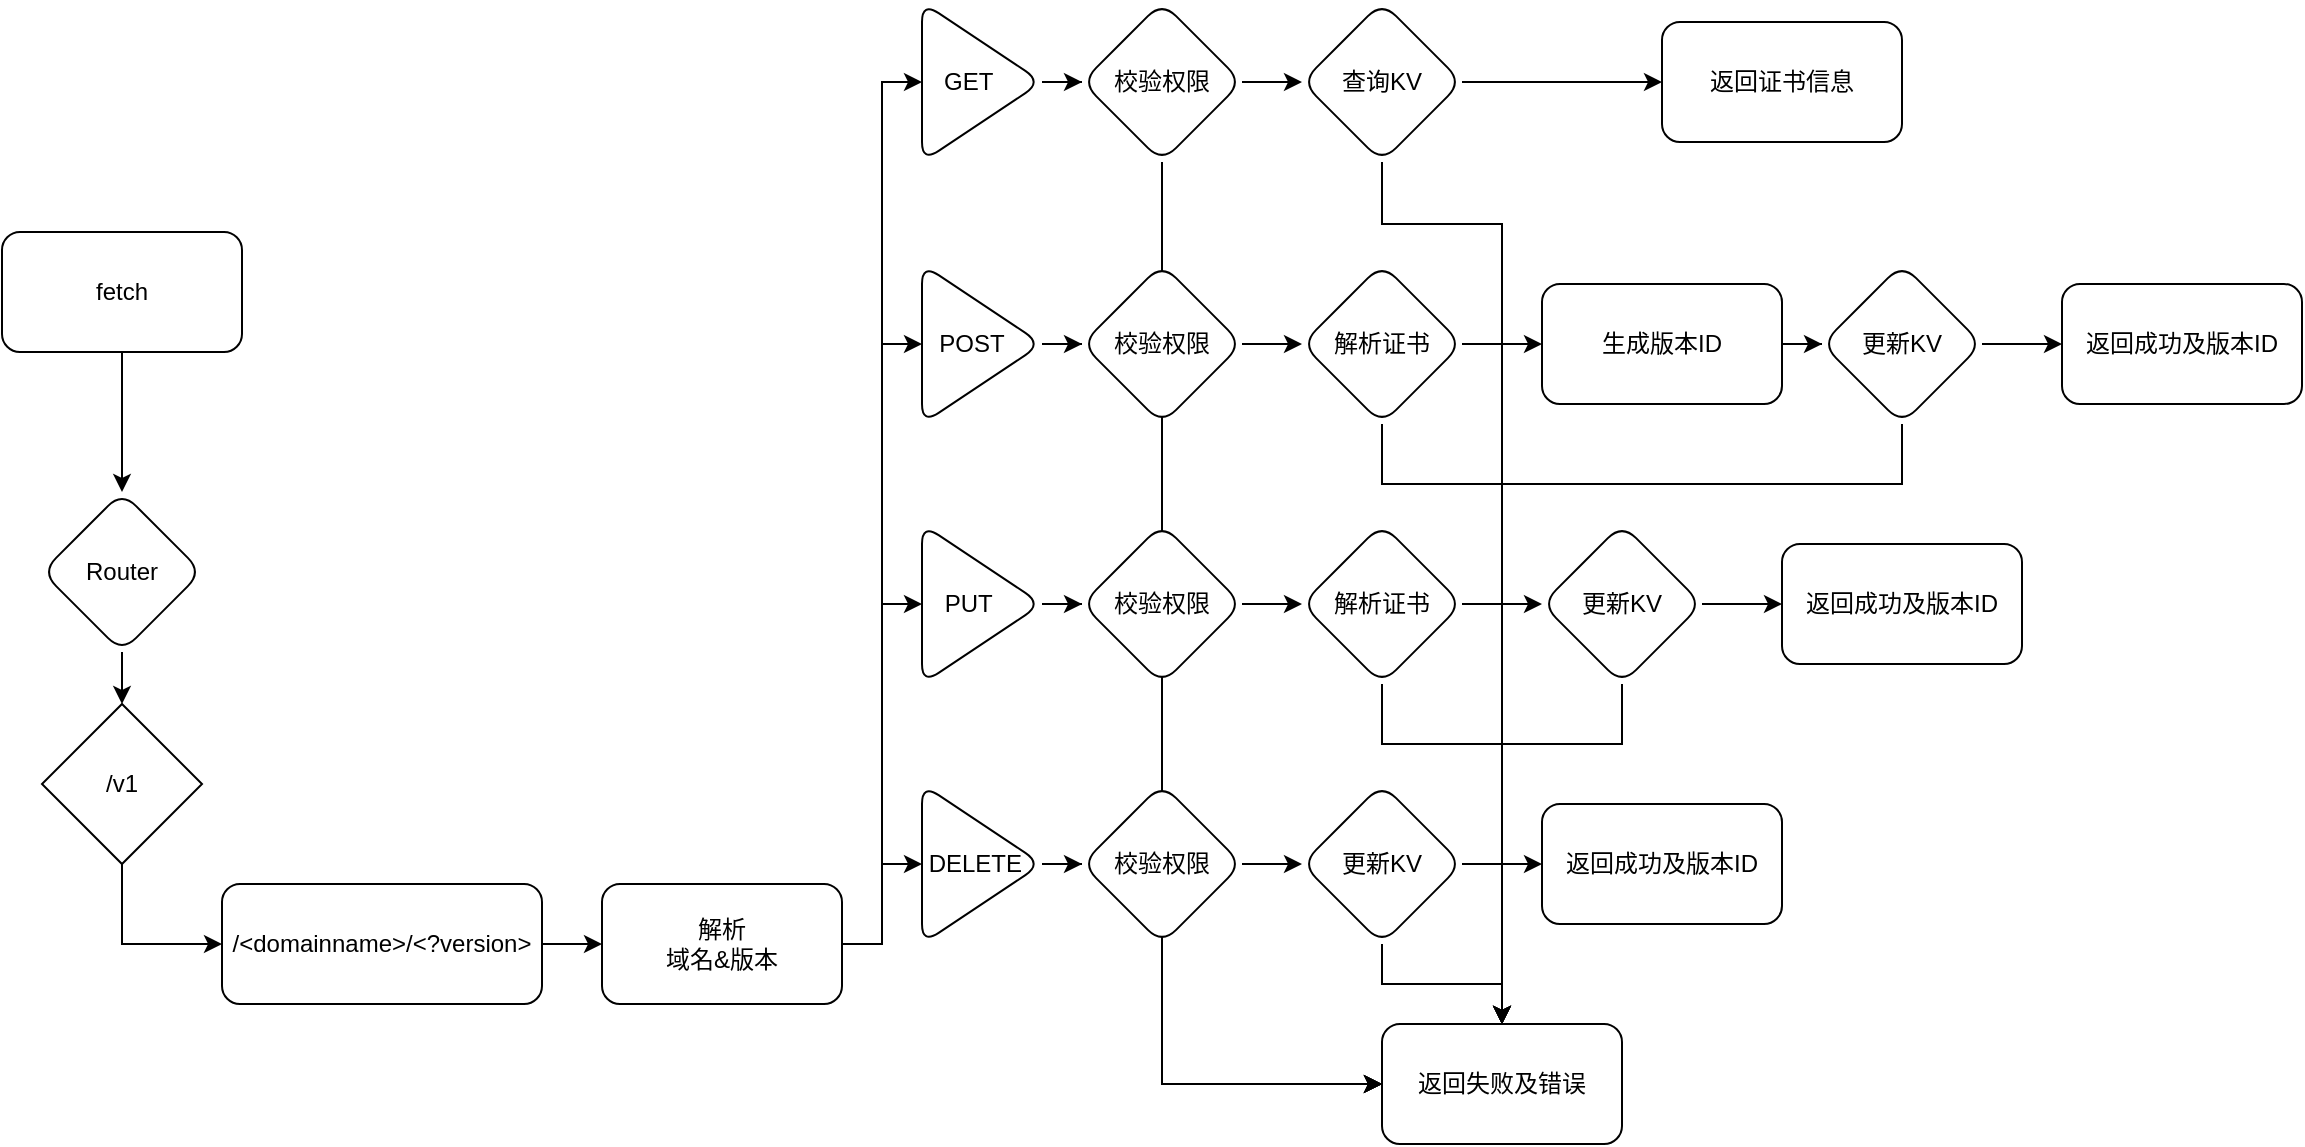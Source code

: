 <mxfile version="18.0.6" type="device"><diagram id="6a731a19-8d31-9384-78a2-239565b7b9f0" name="Page-1"><mxGraphModel dx="1008" dy="1530" grid="1" gridSize="10" guides="1" tooltips="1" connect="1" arrows="1" fold="1" page="1" pageScale="1" pageWidth="1169" pageHeight="827" background="none" math="0" shadow="0"><root><mxCell id="0"/><mxCell id="1" parent="0"/><mxCell id="XoTp0RnJ5Ry74jEyw_yl-63" value="" style="edgeStyle=orthogonalEdgeStyle;rounded=0;orthogonalLoop=1;jettySize=auto;html=1;" edge="1" parent="1" source="XoTp0RnJ5Ry74jEyw_yl-55" target="XoTp0RnJ5Ry74jEyw_yl-62"><mxGeometry relative="1" as="geometry"/></mxCell><mxCell id="XoTp0RnJ5Ry74jEyw_yl-55" value="fetch" style="rounded=1;whiteSpace=wrap;html=1;" vertex="1" parent="1"><mxGeometry x="40" y="44" width="120" height="60" as="geometry"/></mxCell><mxCell id="XoTp0RnJ5Ry74jEyw_yl-78" style="edgeStyle=orthogonalEdgeStyle;rounded=0;orthogonalLoop=1;jettySize=auto;html=1;exitX=0.5;exitY=1;exitDx=0;exitDy=0;entryX=0.5;entryY=0;entryDx=0;entryDy=0;" edge="1" parent="1" source="XoTp0RnJ5Ry74jEyw_yl-62" target="XoTp0RnJ5Ry74jEyw_yl-77"><mxGeometry relative="1" as="geometry"/></mxCell><mxCell id="XoTp0RnJ5Ry74jEyw_yl-62" value="Router" style="rhombus;whiteSpace=wrap;html=1;rounded=1;" vertex="1" parent="1"><mxGeometry x="60" y="174" width="80" height="80" as="geometry"/></mxCell><mxCell id="XoTp0RnJ5Ry74jEyw_yl-80" style="edgeStyle=orthogonalEdgeStyle;rounded=0;orthogonalLoop=1;jettySize=auto;html=1;exitX=0.5;exitY=1;exitDx=0;exitDy=0;entryX=0;entryY=0.5;entryDx=0;entryDy=0;" edge="1" parent="1" source="XoTp0RnJ5Ry74jEyw_yl-77" target="XoTp0RnJ5Ry74jEyw_yl-79"><mxGeometry relative="1" as="geometry"/></mxCell><mxCell id="XoTp0RnJ5Ry74jEyw_yl-77" value="/v1" style="rhombus;whiteSpace=wrap;html=1;" vertex="1" parent="1"><mxGeometry x="60" y="280" width="80" height="80" as="geometry"/></mxCell><mxCell id="XoTp0RnJ5Ry74jEyw_yl-87" style="edgeStyle=orthogonalEdgeStyle;rounded=0;orthogonalLoop=1;jettySize=auto;html=1;exitX=1;exitY=0.5;exitDx=0;exitDy=0;entryX=0;entryY=0.5;entryDx=0;entryDy=0;" edge="1" parent="1" source="XoTp0RnJ5Ry74jEyw_yl-108" target="XoTp0RnJ5Ry74jEyw_yl-86"><mxGeometry relative="1" as="geometry"/></mxCell><mxCell id="XoTp0RnJ5Ry74jEyw_yl-94" style="edgeStyle=orthogonalEdgeStyle;rounded=0;orthogonalLoop=1;jettySize=auto;html=1;exitX=1;exitY=0.5;exitDx=0;exitDy=0;entryX=0;entryY=0.5;entryDx=0;entryDy=0;" edge="1" parent="1" source="XoTp0RnJ5Ry74jEyw_yl-108" target="XoTp0RnJ5Ry74jEyw_yl-91"><mxGeometry relative="1" as="geometry"/></mxCell><mxCell id="XoTp0RnJ5Ry74jEyw_yl-96" style="edgeStyle=orthogonalEdgeStyle;rounded=0;orthogonalLoop=1;jettySize=auto;html=1;exitX=1;exitY=0.5;exitDx=0;exitDy=0;entryX=0;entryY=0.5;entryDx=0;entryDy=0;" edge="1" parent="1" source="XoTp0RnJ5Ry74jEyw_yl-108" target="XoTp0RnJ5Ry74jEyw_yl-93"><mxGeometry relative="1" as="geometry"/></mxCell><mxCell id="XoTp0RnJ5Ry74jEyw_yl-97" style="edgeStyle=orthogonalEdgeStyle;rounded=0;orthogonalLoop=1;jettySize=auto;html=1;entryX=0;entryY=0.5;entryDx=0;entryDy=0;exitX=1;exitY=0.5;exitDx=0;exitDy=0;" edge="1" parent="1" source="XoTp0RnJ5Ry74jEyw_yl-108" target="XoTp0RnJ5Ry74jEyw_yl-92"><mxGeometry relative="1" as="geometry"><mxPoint x="450" y="370" as="sourcePoint"/></mxGeometry></mxCell><mxCell id="XoTp0RnJ5Ry74jEyw_yl-109" value="" style="edgeStyle=orthogonalEdgeStyle;rounded=0;orthogonalLoop=1;jettySize=auto;html=1;" edge="1" parent="1" source="XoTp0RnJ5Ry74jEyw_yl-79" target="XoTp0RnJ5Ry74jEyw_yl-108"><mxGeometry relative="1" as="geometry"/></mxCell><mxCell id="XoTp0RnJ5Ry74jEyw_yl-79" value="/&amp;lt;domainname&amp;gt;/&amp;lt;?version&amp;gt;" style="rounded=1;whiteSpace=wrap;html=1;" vertex="1" parent="1"><mxGeometry x="150" y="370" width="160" height="60" as="geometry"/></mxCell><mxCell id="XoTp0RnJ5Ry74jEyw_yl-153" value="" style="edgeStyle=orthogonalEdgeStyle;rounded=0;orthogonalLoop=1;jettySize=auto;html=1;" edge="1" parent="1" source="XoTp0RnJ5Ry74jEyw_yl-86" target="XoTp0RnJ5Ry74jEyw_yl-152"><mxGeometry relative="1" as="geometry"/></mxCell><mxCell id="XoTp0RnJ5Ry74jEyw_yl-86" value="GET&amp;nbsp; &amp;nbsp;&amp;nbsp;" style="triangle;whiteSpace=wrap;html=1;rounded=1;" vertex="1" parent="1"><mxGeometry x="500" y="-71" width="60" height="80" as="geometry"/></mxCell><mxCell id="XoTp0RnJ5Ry74jEyw_yl-91" value="POST&amp;nbsp; &amp;nbsp;" style="triangle;whiteSpace=wrap;html=1;rounded=1;" vertex="1" parent="1"><mxGeometry x="500" y="60" width="60" height="80" as="geometry"/></mxCell><mxCell id="XoTp0RnJ5Ry74jEyw_yl-92" value="PUT&amp;nbsp; &amp;nbsp;&amp;nbsp;" style="triangle;whiteSpace=wrap;html=1;rounded=1;" vertex="1" parent="1"><mxGeometry x="500" y="190" width="60" height="80" as="geometry"/></mxCell><mxCell id="XoTp0RnJ5Ry74jEyw_yl-93" value="DELETE&amp;nbsp;&amp;nbsp;" style="triangle;whiteSpace=wrap;html=1;rounded=1;" vertex="1" parent="1"><mxGeometry x="500" y="320" width="60" height="80" as="geometry"/></mxCell><mxCell id="XoTp0RnJ5Ry74jEyw_yl-121" style="edgeStyle=orthogonalEdgeStyle;rounded=0;orthogonalLoop=1;jettySize=auto;html=1;exitX=1;exitY=0.5;exitDx=0;exitDy=0;entryX=0;entryY=0.5;entryDx=0;entryDy=0;" edge="1" parent="1" source="XoTp0RnJ5Ry74jEyw_yl-103" target="XoTp0RnJ5Ry74jEyw_yl-106"><mxGeometry relative="1" as="geometry"/></mxCell><mxCell id="XoTp0RnJ5Ry74jEyw_yl-142" style="edgeStyle=orthogonalEdgeStyle;rounded=0;orthogonalLoop=1;jettySize=auto;html=1;exitX=0.5;exitY=1;exitDx=0;exitDy=0;entryX=0.5;entryY=0;entryDx=0;entryDy=0;" edge="1" parent="1" source="XoTp0RnJ5Ry74jEyw_yl-103" target="XoTp0RnJ5Ry74jEyw_yl-144"><mxGeometry relative="1" as="geometry"><mxPoint x="790" y="480" as="targetPoint"/><Array as="points"><mxPoint x="730" y="40"/><mxPoint x="790" y="40"/></Array></mxGeometry></mxCell><mxCell id="XoTp0RnJ5Ry74jEyw_yl-103" value="查询KV" style="rhombus;whiteSpace=wrap;html=1;rounded=1;" vertex="1" parent="1"><mxGeometry x="690" y="-71" width="80" height="80" as="geometry"/></mxCell><mxCell id="XoTp0RnJ5Ry74jEyw_yl-106" value="返回证书信息" style="whiteSpace=wrap;html=1;rounded=1;" vertex="1" parent="1"><mxGeometry x="870" y="-61" width="120" height="60" as="geometry"/></mxCell><mxCell id="XoTp0RnJ5Ry74jEyw_yl-108" value="解析&lt;br&gt;域名&amp;amp;版本" style="whiteSpace=wrap;html=1;rounded=1;" vertex="1" parent="1"><mxGeometry x="340" y="370" width="120" height="60" as="geometry"/></mxCell><mxCell id="XoTp0RnJ5Ry74jEyw_yl-117" value="" style="edgeStyle=orthogonalEdgeStyle;rounded=0;orthogonalLoop=1;jettySize=auto;html=1;" edge="1" parent="1" source="XoTp0RnJ5Ry74jEyw_yl-112" target="XoTp0RnJ5Ry74jEyw_yl-116"><mxGeometry relative="1" as="geometry"/></mxCell><mxCell id="XoTp0RnJ5Ry74jEyw_yl-145" style="edgeStyle=orthogonalEdgeStyle;rounded=0;orthogonalLoop=1;jettySize=auto;html=1;exitX=0.5;exitY=1;exitDx=0;exitDy=0;entryX=0.5;entryY=0;entryDx=0;entryDy=0;" edge="1" parent="1" source="XoTp0RnJ5Ry74jEyw_yl-112" target="XoTp0RnJ5Ry74jEyw_yl-144"><mxGeometry relative="1" as="geometry"><Array as="points"><mxPoint x="730" y="170"/><mxPoint x="790" y="170"/></Array></mxGeometry></mxCell><mxCell id="XoTp0RnJ5Ry74jEyw_yl-112" value="解析证书" style="rhombus;whiteSpace=wrap;html=1;rounded=1;" vertex="1" parent="1"><mxGeometry x="690" y="60" width="80" height="80" as="geometry"/></mxCell><mxCell id="XoTp0RnJ5Ry74jEyw_yl-119" value="" style="edgeStyle=orthogonalEdgeStyle;rounded=0;orthogonalLoop=1;jettySize=auto;html=1;" edge="1" parent="1" source="XoTp0RnJ5Ry74jEyw_yl-116" target="XoTp0RnJ5Ry74jEyw_yl-118"><mxGeometry relative="1" as="geometry"/></mxCell><mxCell id="XoTp0RnJ5Ry74jEyw_yl-116" value="生成版本ID" style="rounded=1;whiteSpace=wrap;html=1;" vertex="1" parent="1"><mxGeometry x="810" y="70" width="120" height="60" as="geometry"/></mxCell><mxCell id="XoTp0RnJ5Ry74jEyw_yl-129" value="" style="edgeStyle=orthogonalEdgeStyle;rounded=0;orthogonalLoop=1;jettySize=auto;html=1;" edge="1" parent="1" source="XoTp0RnJ5Ry74jEyw_yl-118" target="XoTp0RnJ5Ry74jEyw_yl-128"><mxGeometry relative="1" as="geometry"/></mxCell><mxCell id="XoTp0RnJ5Ry74jEyw_yl-150" style="edgeStyle=orthogonalEdgeStyle;rounded=0;orthogonalLoop=1;jettySize=auto;html=1;exitX=0.5;exitY=1;exitDx=0;exitDy=0;entryX=0.5;entryY=0;entryDx=0;entryDy=0;" edge="1" parent="1" source="XoTp0RnJ5Ry74jEyw_yl-118" target="XoTp0RnJ5Ry74jEyw_yl-144"><mxGeometry relative="1" as="geometry"><Array as="points"><mxPoint x="990" y="170"/><mxPoint x="790" y="170"/></Array></mxGeometry></mxCell><mxCell id="XoTp0RnJ5Ry74jEyw_yl-118" value="更新KV" style="rhombus;whiteSpace=wrap;html=1;rounded=1;" vertex="1" parent="1"><mxGeometry x="950" y="60" width="80" height="80" as="geometry"/></mxCell><mxCell id="XoTp0RnJ5Ry74jEyw_yl-128" value="返回成功及版本ID" style="rounded=1;whiteSpace=wrap;html=1;" vertex="1" parent="1"><mxGeometry x="1070" y="70" width="120" height="60" as="geometry"/></mxCell><mxCell id="XoTp0RnJ5Ry74jEyw_yl-147" style="edgeStyle=orthogonalEdgeStyle;rounded=0;orthogonalLoop=1;jettySize=auto;html=1;exitX=0.5;exitY=1;exitDx=0;exitDy=0;entryX=0.5;entryY=0;entryDx=0;entryDy=0;" edge="1" parent="1" source="XoTp0RnJ5Ry74jEyw_yl-131" target="XoTp0RnJ5Ry74jEyw_yl-144"><mxGeometry relative="1" as="geometry"><Array as="points"><mxPoint x="730" y="300"/><mxPoint x="790" y="300"/></Array></mxGeometry></mxCell><mxCell id="XoTp0RnJ5Ry74jEyw_yl-131" value="解析证书" style="rhombus;whiteSpace=wrap;html=1;rounded=1;" vertex="1" parent="1"><mxGeometry x="690" y="190" width="80" height="80" as="geometry"/></mxCell><mxCell id="XoTp0RnJ5Ry74jEyw_yl-132" value="" style="edgeStyle=orthogonalEdgeStyle;rounded=0;orthogonalLoop=1;jettySize=auto;html=1;exitX=1;exitY=0.5;exitDx=0;exitDy=0;" edge="1" parent="1" source="XoTp0RnJ5Ry74jEyw_yl-131" target="XoTp0RnJ5Ry74jEyw_yl-135"><mxGeometry relative="1" as="geometry"><mxPoint x="930.0" y="230" as="sourcePoint"/></mxGeometry></mxCell><mxCell id="XoTp0RnJ5Ry74jEyw_yl-134" value="" style="edgeStyle=orthogonalEdgeStyle;rounded=0;orthogonalLoop=1;jettySize=auto;html=1;" edge="1" parent="1" source="XoTp0RnJ5Ry74jEyw_yl-135" target="XoTp0RnJ5Ry74jEyw_yl-136"><mxGeometry relative="1" as="geometry"/></mxCell><mxCell id="XoTp0RnJ5Ry74jEyw_yl-149" style="edgeStyle=orthogonalEdgeStyle;rounded=0;orthogonalLoop=1;jettySize=auto;html=1;exitX=0.5;exitY=1;exitDx=0;exitDy=0;entryX=0.5;entryY=0;entryDx=0;entryDy=0;" edge="1" parent="1" source="XoTp0RnJ5Ry74jEyw_yl-135" target="XoTp0RnJ5Ry74jEyw_yl-144"><mxGeometry relative="1" as="geometry"><Array as="points"><mxPoint x="850" y="300"/><mxPoint x="790" y="300"/></Array></mxGeometry></mxCell><mxCell id="XoTp0RnJ5Ry74jEyw_yl-135" value="更新KV" style="rhombus;whiteSpace=wrap;html=1;rounded=1;" vertex="1" parent="1"><mxGeometry x="810" y="190" width="80" height="80" as="geometry"/></mxCell><mxCell id="XoTp0RnJ5Ry74jEyw_yl-136" value="返回成功及版本ID" style="rounded=1;whiteSpace=wrap;html=1;" vertex="1" parent="1"><mxGeometry x="930" y="200" width="120" height="60" as="geometry"/></mxCell><mxCell id="XoTp0RnJ5Ry74jEyw_yl-139" value="" style="edgeStyle=orthogonalEdgeStyle;rounded=0;orthogonalLoop=1;jettySize=auto;html=1;" edge="1" parent="1" source="XoTp0RnJ5Ry74jEyw_yl-140" target="XoTp0RnJ5Ry74jEyw_yl-141"><mxGeometry relative="1" as="geometry"/></mxCell><mxCell id="XoTp0RnJ5Ry74jEyw_yl-148" style="edgeStyle=orthogonalEdgeStyle;rounded=0;orthogonalLoop=1;jettySize=auto;html=1;exitX=0.5;exitY=1;exitDx=0;exitDy=0;entryX=0.5;entryY=0;entryDx=0;entryDy=0;" edge="1" parent="1" source="XoTp0RnJ5Ry74jEyw_yl-140" target="XoTp0RnJ5Ry74jEyw_yl-144"><mxGeometry relative="1" as="geometry"/></mxCell><mxCell id="XoTp0RnJ5Ry74jEyw_yl-140" value="更新KV" style="rhombus;whiteSpace=wrap;html=1;rounded=1;" vertex="1" parent="1"><mxGeometry x="690" y="320" width="80" height="80" as="geometry"/></mxCell><mxCell id="XoTp0RnJ5Ry74jEyw_yl-141" value="返回成功及版本ID" style="rounded=1;whiteSpace=wrap;html=1;" vertex="1" parent="1"><mxGeometry x="810" y="330" width="120" height="60" as="geometry"/></mxCell><mxCell id="XoTp0RnJ5Ry74jEyw_yl-144" value="返回失败及错误" style="rounded=1;whiteSpace=wrap;html=1;" vertex="1" parent="1"><mxGeometry x="730" y="440" width="120" height="60" as="geometry"/></mxCell><mxCell id="XoTp0RnJ5Ry74jEyw_yl-154" style="edgeStyle=orthogonalEdgeStyle;rounded=0;orthogonalLoop=1;jettySize=auto;html=1;entryX=0;entryY=0.5;entryDx=0;entryDy=0;" edge="1" parent="1" source="XoTp0RnJ5Ry74jEyw_yl-152" target="XoTp0RnJ5Ry74jEyw_yl-103"><mxGeometry relative="1" as="geometry"/></mxCell><mxCell id="XoTp0RnJ5Ry74jEyw_yl-168" style="edgeStyle=orthogonalEdgeStyle;rounded=0;orthogonalLoop=1;jettySize=auto;html=1;exitX=0.5;exitY=1;exitDx=0;exitDy=0;entryX=0;entryY=0.5;entryDx=0;entryDy=0;" edge="1" parent="1" source="XoTp0RnJ5Ry74jEyw_yl-152" target="XoTp0RnJ5Ry74jEyw_yl-144"><mxGeometry relative="1" as="geometry"/></mxCell><mxCell id="XoTp0RnJ5Ry74jEyw_yl-152" value="校验权限" style="rhombus;whiteSpace=wrap;html=1;rounded=1;" vertex="1" parent="1"><mxGeometry x="580" y="-71" width="80" height="80" as="geometry"/></mxCell><mxCell id="XoTp0RnJ5Ry74jEyw_yl-157" value="" style="edgeStyle=orthogonalEdgeStyle;rounded=0;orthogonalLoop=1;jettySize=auto;html=1;exitX=1;exitY=0.5;exitDx=0;exitDy=0;" edge="1" parent="1" target="XoTp0RnJ5Ry74jEyw_yl-159" source="XoTp0RnJ5Ry74jEyw_yl-91"><mxGeometry relative="1" as="geometry"><mxPoint x="555" y="64" as="sourcePoint"/></mxGeometry></mxCell><mxCell id="XoTp0RnJ5Ry74jEyw_yl-158" style="edgeStyle=orthogonalEdgeStyle;rounded=0;orthogonalLoop=1;jettySize=auto;html=1;entryX=0;entryY=0.5;entryDx=0;entryDy=0;" edge="1" parent="1" source="XoTp0RnJ5Ry74jEyw_yl-159" target="XoTp0RnJ5Ry74jEyw_yl-112"><mxGeometry relative="1" as="geometry"><mxPoint x="685" y="64" as="targetPoint"/></mxGeometry></mxCell><mxCell id="XoTp0RnJ5Ry74jEyw_yl-167" style="edgeStyle=orthogonalEdgeStyle;rounded=0;orthogonalLoop=1;jettySize=auto;html=1;exitX=0.5;exitY=1;exitDx=0;exitDy=0;entryX=0;entryY=0.5;entryDx=0;entryDy=0;" edge="1" parent="1" source="XoTp0RnJ5Ry74jEyw_yl-159" target="XoTp0RnJ5Ry74jEyw_yl-144"><mxGeometry relative="1" as="geometry"/></mxCell><mxCell id="XoTp0RnJ5Ry74jEyw_yl-159" value="校验权限" style="rhombus;whiteSpace=wrap;html=1;rounded=1;" vertex="1" parent="1"><mxGeometry x="580" y="60" width="80" height="80" as="geometry"/></mxCell><mxCell id="XoTp0RnJ5Ry74jEyw_yl-160" value="" style="edgeStyle=orthogonalEdgeStyle;rounded=0;orthogonalLoop=1;jettySize=auto;html=1;exitX=1;exitY=0.5;exitDx=0;exitDy=0;" edge="1" parent="1" target="XoTp0RnJ5Ry74jEyw_yl-162" source="XoTp0RnJ5Ry74jEyw_yl-92"><mxGeometry relative="1" as="geometry"><mxPoint x="560" y="190" as="sourcePoint"/></mxGeometry></mxCell><mxCell id="XoTp0RnJ5Ry74jEyw_yl-161" style="edgeStyle=orthogonalEdgeStyle;rounded=0;orthogonalLoop=1;jettySize=auto;html=1;entryX=0;entryY=0.5;entryDx=0;entryDy=0;" edge="1" parent="1" source="XoTp0RnJ5Ry74jEyw_yl-162" target="XoTp0RnJ5Ry74jEyw_yl-131"><mxGeometry relative="1" as="geometry"><mxPoint x="690" y="190" as="targetPoint"/></mxGeometry></mxCell><mxCell id="XoTp0RnJ5Ry74jEyw_yl-169" style="edgeStyle=orthogonalEdgeStyle;rounded=0;orthogonalLoop=1;jettySize=auto;html=1;exitX=0.5;exitY=1;exitDx=0;exitDy=0;entryX=0;entryY=0.5;entryDx=0;entryDy=0;" edge="1" parent="1" source="XoTp0RnJ5Ry74jEyw_yl-162" target="XoTp0RnJ5Ry74jEyw_yl-144"><mxGeometry relative="1" as="geometry"/></mxCell><mxCell id="XoTp0RnJ5Ry74jEyw_yl-162" value="校验权限" style="rhombus;whiteSpace=wrap;html=1;rounded=1;" vertex="1" parent="1"><mxGeometry x="580" y="190" width="80" height="80" as="geometry"/></mxCell><mxCell id="XoTp0RnJ5Ry74jEyw_yl-163" value="" style="edgeStyle=orthogonalEdgeStyle;rounded=0;orthogonalLoop=1;jettySize=auto;html=1;exitX=1;exitY=0.5;exitDx=0;exitDy=0;" edge="1" parent="1" target="XoTp0RnJ5Ry74jEyw_yl-165" source="XoTp0RnJ5Ry74jEyw_yl-93"><mxGeometry relative="1" as="geometry"><mxPoint x="560" y="300" as="sourcePoint"/></mxGeometry></mxCell><mxCell id="XoTp0RnJ5Ry74jEyw_yl-164" style="edgeStyle=orthogonalEdgeStyle;rounded=0;orthogonalLoop=1;jettySize=auto;html=1;entryX=0;entryY=0.5;entryDx=0;entryDy=0;" edge="1" parent="1" source="XoTp0RnJ5Ry74jEyw_yl-165" target="XoTp0RnJ5Ry74jEyw_yl-140"><mxGeometry relative="1" as="geometry"><mxPoint x="690" y="300" as="targetPoint"/></mxGeometry></mxCell><mxCell id="XoTp0RnJ5Ry74jEyw_yl-170" style="edgeStyle=orthogonalEdgeStyle;rounded=0;orthogonalLoop=1;jettySize=auto;html=1;exitX=0.5;exitY=1;exitDx=0;exitDy=0;entryX=0;entryY=0.5;entryDx=0;entryDy=0;" edge="1" parent="1" source="XoTp0RnJ5Ry74jEyw_yl-165" target="XoTp0RnJ5Ry74jEyw_yl-144"><mxGeometry relative="1" as="geometry"/></mxCell><mxCell id="XoTp0RnJ5Ry74jEyw_yl-165" value="校验权限" style="rhombus;whiteSpace=wrap;html=1;rounded=1;" vertex="1" parent="1"><mxGeometry x="580" y="320" width="80" height="80" as="geometry"/></mxCell></root></mxGraphModel></diagram></mxfile>